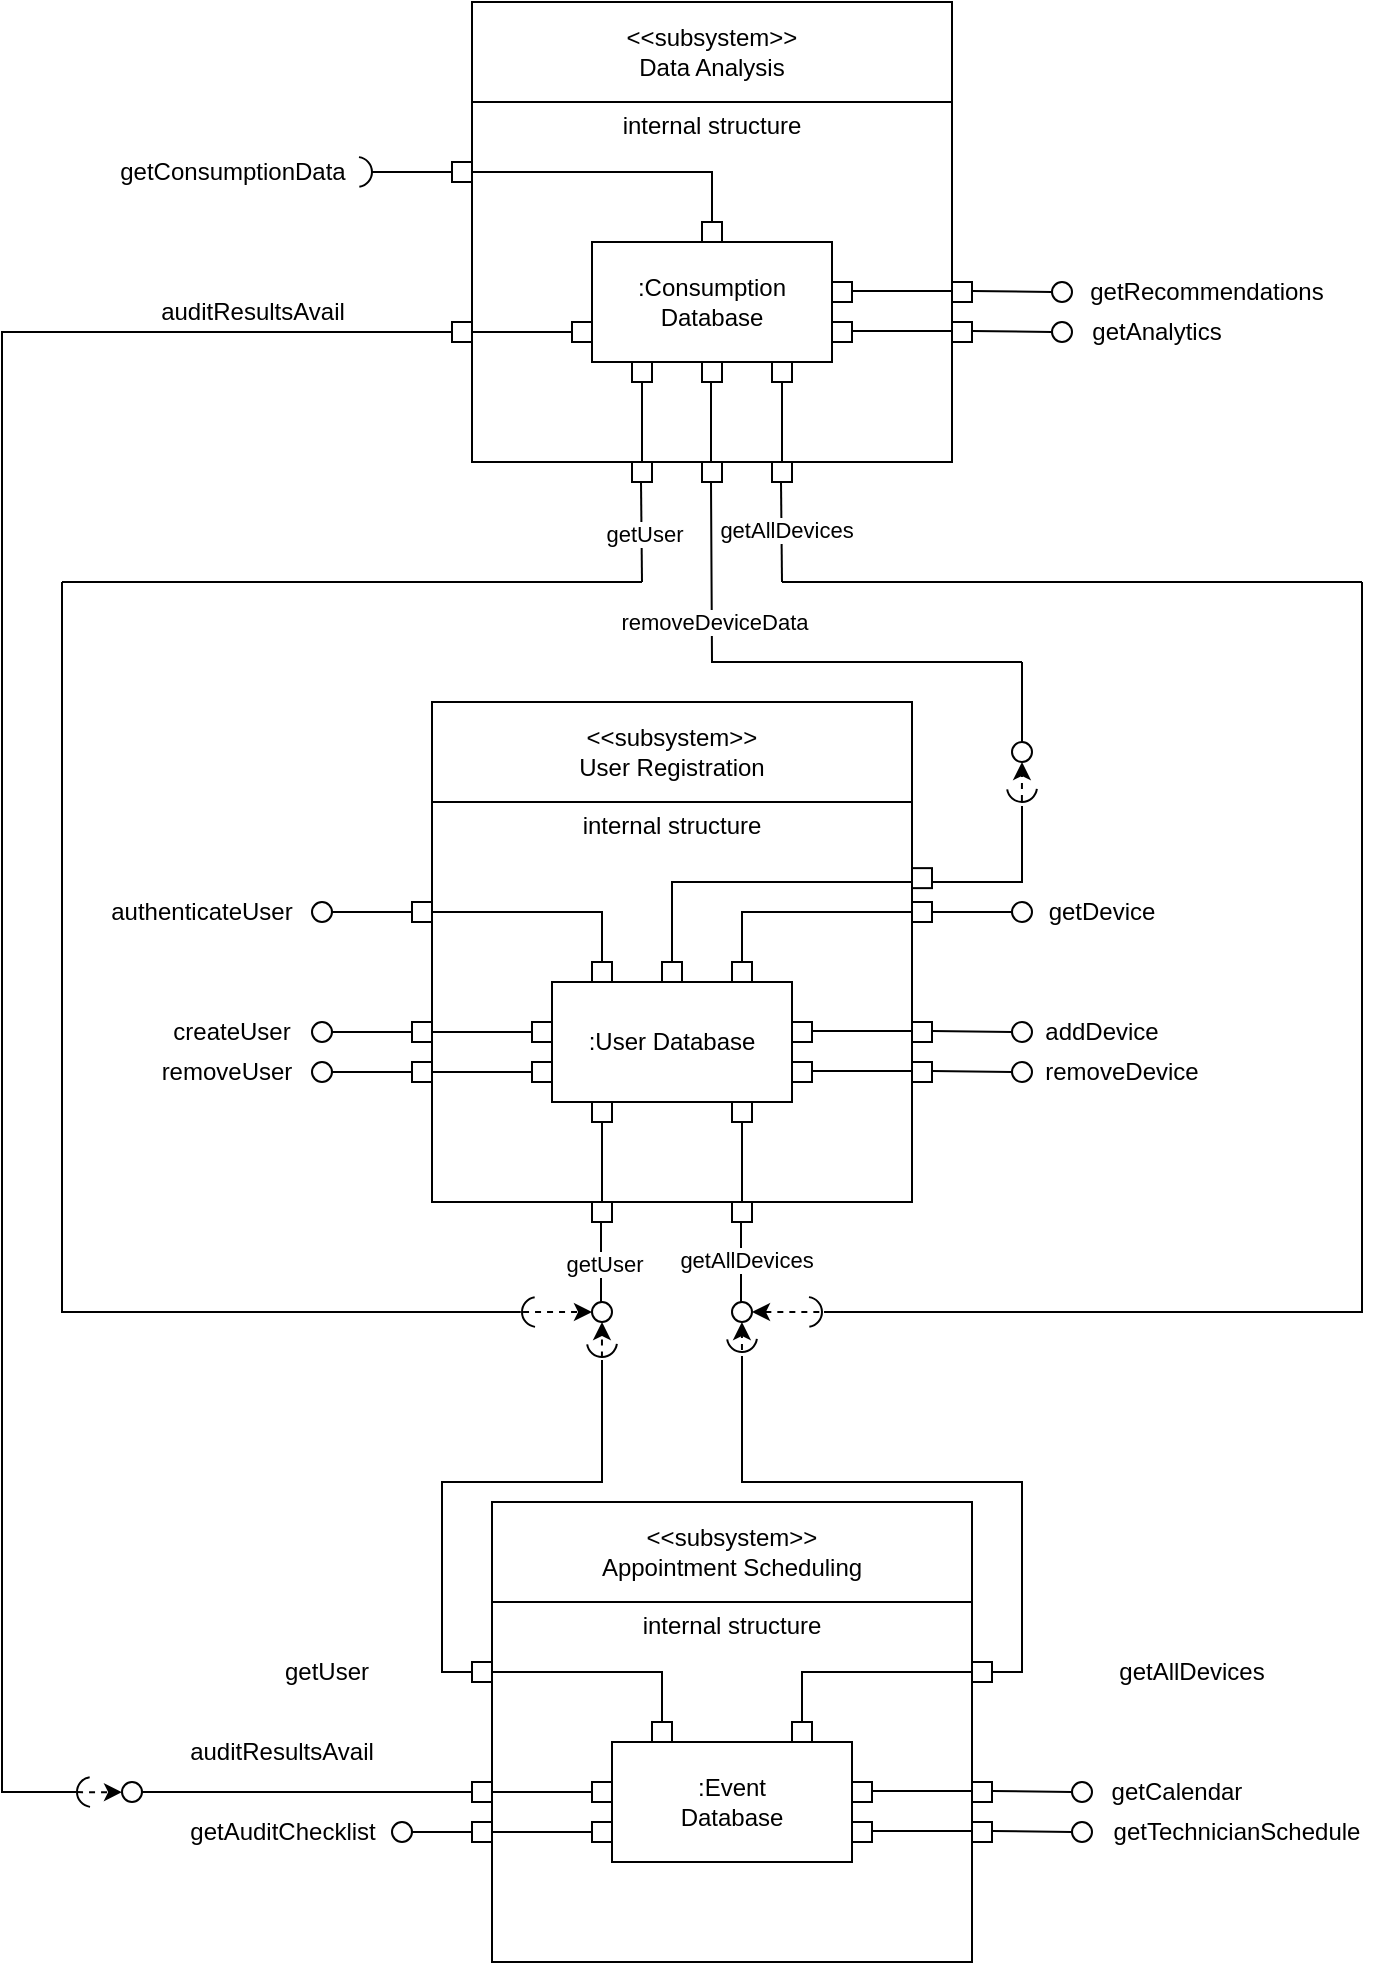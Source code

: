 <mxfile version="22.0.4" type="github">
  <diagram name="Page-1" id="dHleDttF6AtllguyhROY">
    <mxGraphModel dx="1434" dy="750" grid="1" gridSize="10" guides="1" tooltips="1" connect="1" arrows="1" fold="1" page="1" pageScale="1" pageWidth="850" pageHeight="1100" math="0" shadow="0">
      <root>
        <mxCell id="0" />
        <mxCell id="1" parent="0" />
        <mxCell id="Sj_7jXGFg_JzI0JZr41N-35" value="" style="endArrow=none;html=1;rounded=0;" parent="1" edge="1">
          <mxGeometry width="50" height="50" relative="1" as="geometry">
            <mxPoint x="130" y="40" as="sourcePoint" />
            <mxPoint x="130" y="40" as="targetPoint" />
          </mxGeometry>
        </mxCell>
        <mxCell id="Sj_7jXGFg_JzI0JZr41N-37" value="" style="endArrow=none;html=1;rounded=0;" parent="1" edge="1">
          <mxGeometry width="50" height="50" relative="1" as="geometry">
            <mxPoint x="120" y="50" as="sourcePoint" />
            <mxPoint x="120" y="50" as="targetPoint" />
          </mxGeometry>
        </mxCell>
        <mxCell id="Sj_7jXGFg_JzI0JZr41N-39" value="" style="endArrow=none;html=1;rounded=0;" parent="1" edge="1">
          <mxGeometry width="50" height="50" relative="1" as="geometry">
            <mxPoint x="130" y="60" as="sourcePoint" />
            <mxPoint x="130" y="60" as="targetPoint" />
          </mxGeometry>
        </mxCell>
        <mxCell id="Odqidb019zM3sSSgfW9l-13" value="" style="group" parent="1" vertex="1" connectable="0">
          <mxGeometry x="255" y="410" width="240" height="305" as="geometry" />
        </mxCell>
        <mxCell id="Odqidb019zM3sSSgfW9l-10" value="" style="rounded=0;whiteSpace=wrap;html=1;" parent="Odqidb019zM3sSSgfW9l-13" vertex="1">
          <mxGeometry width="240" height="230" as="geometry" />
        </mxCell>
        <mxCell id="Odqidb019zM3sSSgfW9l-11" value="" style="rounded=0;whiteSpace=wrap;html=1;" parent="Odqidb019zM3sSSgfW9l-13" vertex="1">
          <mxGeometry y="-20" width="240" height="50" as="geometry" />
        </mxCell>
        <mxCell id="Odqidb019zM3sSSgfW9l-12" value="&amp;lt;&amp;lt;subsystem&amp;gt;&amp;gt; User Registration" style="text;html=1;strokeColor=none;fillColor=none;align=center;verticalAlign=middle;whiteSpace=wrap;rounded=0;" parent="Odqidb019zM3sSSgfW9l-13" vertex="1">
          <mxGeometry x="65" y="-16.75" width="110" height="43.5" as="geometry" />
        </mxCell>
        <mxCell id="Odqidb019zM3sSSgfW9l-15" value="internal structure" style="text;html=1;strokeColor=none;fillColor=none;align=center;verticalAlign=middle;whiteSpace=wrap;rounded=0;" parent="Odqidb019zM3sSSgfW9l-13" vertex="1">
          <mxGeometry x="60" y="26.75" width="120" height="30" as="geometry" />
        </mxCell>
        <mxCell id="Odqidb019zM3sSSgfW9l-17" value="" style="group" parent="Odqidb019zM3sSSgfW9l-13" vertex="1" connectable="0">
          <mxGeometry x="60" y="120" width="120" height="60" as="geometry" />
        </mxCell>
        <mxCell id="Odqidb019zM3sSSgfW9l-14" value="" style="rounded=0;whiteSpace=wrap;html=1;" parent="Odqidb019zM3sSSgfW9l-17" vertex="1">
          <mxGeometry width="120" height="60" as="geometry" />
        </mxCell>
        <mxCell id="Odqidb019zM3sSSgfW9l-16" value=":User Database" style="text;html=1;strokeColor=none;fillColor=none;align=center;verticalAlign=middle;whiteSpace=wrap;rounded=0;" parent="Odqidb019zM3sSSgfW9l-17" vertex="1">
          <mxGeometry x="15" y="15" width="90" height="30" as="geometry" />
        </mxCell>
        <mxCell id="Odqidb019zM3sSSgfW9l-55" value="" style="rounded=0;whiteSpace=wrap;html=1;" parent="Odqidb019zM3sSSgfW9l-13" vertex="1">
          <mxGeometry x="80" y="110" width="10" height="10" as="geometry" />
        </mxCell>
        <mxCell id="Odqidb019zM3sSSgfW9l-56" value="" style="rounded=0;whiteSpace=wrap;html=1;" parent="Odqidb019zM3sSSgfW9l-13" vertex="1">
          <mxGeometry x="150" y="110" width="10" height="10" as="geometry" />
        </mxCell>
        <mxCell id="Odqidb019zM3sSSgfW9l-25" value="" style="rounded=0;whiteSpace=wrap;html=1;" parent="Odqidb019zM3sSSgfW9l-13" vertex="1">
          <mxGeometry x="50" y="140" width="10" height="10" as="geometry" />
        </mxCell>
        <mxCell id="Odqidb019zM3sSSgfW9l-39" value="" style="rounded=0;whiteSpace=wrap;html=1;" parent="Odqidb019zM3sSSgfW9l-13" vertex="1">
          <mxGeometry x="50" y="160" width="10" height="10" as="geometry" />
        </mxCell>
        <mxCell id="Odqidb019zM3sSSgfW9l-34" value="" style="rounded=0;whiteSpace=wrap;html=1;" parent="Odqidb019zM3sSSgfW9l-13" vertex="1">
          <mxGeometry x="-10" y="140" width="10" height="10" as="geometry" />
        </mxCell>
        <mxCell id="Odqidb019zM3sSSgfW9l-27" value="" style="endArrow=none;html=1;rounded=0;entryX=0;entryY=0.5;entryDx=0;entryDy=0;" parent="Odqidb019zM3sSSgfW9l-13" source="Odqidb019zM3sSSgfW9l-34" target="Odqidb019zM3sSSgfW9l-25" edge="1">
          <mxGeometry width="50" height="50" relative="1" as="geometry">
            <mxPoint x="-50" y="145" as="sourcePoint" />
            <mxPoint x="20" y="145" as="targetPoint" />
          </mxGeometry>
        </mxCell>
        <mxCell id="Odqidb019zM3sSSgfW9l-71" value="" style="rounded=0;whiteSpace=wrap;html=1;" parent="Odqidb019zM3sSSgfW9l-13" vertex="1">
          <mxGeometry x="180" y="140" width="10" height="10" as="geometry" />
        </mxCell>
        <mxCell id="Odqidb019zM3sSSgfW9l-72" value="" style="rounded=0;whiteSpace=wrap;html=1;" parent="Odqidb019zM3sSSgfW9l-13" vertex="1">
          <mxGeometry x="180" y="160" width="10" height="10" as="geometry" />
        </mxCell>
        <mxCell id="Odqidb019zM3sSSgfW9l-73" value="" style="rounded=0;whiteSpace=wrap;html=1;" parent="Odqidb019zM3sSSgfW9l-13" vertex="1">
          <mxGeometry x="80" y="180" width="10" height="10" as="geometry" />
        </mxCell>
        <mxCell id="Odqidb019zM3sSSgfW9l-74" value="" style="rounded=0;whiteSpace=wrap;html=1;" parent="Odqidb019zM3sSSgfW9l-13" vertex="1">
          <mxGeometry x="150" y="180" width="10" height="10" as="geometry" />
        </mxCell>
        <mxCell id="Odqidb019zM3sSSgfW9l-76" value="" style="endArrow=none;html=1;rounded=0;exitX=1;exitY=0.5;exitDx=0;exitDy=0;entryX=0;entryY=0.5;entryDx=0;entryDy=0;" parent="Odqidb019zM3sSSgfW9l-13" edge="1">
          <mxGeometry width="50" height="50" relative="1" as="geometry">
            <mxPoint x="190" y="164.5" as="sourcePoint" />
            <mxPoint x="240" y="164.5" as="targetPoint" />
            <Array as="points" />
          </mxGeometry>
        </mxCell>
        <mxCell id="Odqidb019zM3sSSgfW9l-77" value="" style="endArrow=none;html=1;rounded=0;exitX=1;exitY=0.5;exitDx=0;exitDy=0;entryX=0;entryY=0.5;entryDx=0;entryDy=0;" parent="Odqidb019zM3sSSgfW9l-13" edge="1">
          <mxGeometry width="50" height="50" relative="1" as="geometry">
            <mxPoint x="190" y="144.5" as="sourcePoint" />
            <mxPoint x="240" y="144.5" as="targetPoint" />
            <Array as="points" />
          </mxGeometry>
        </mxCell>
        <mxCell id="Odqidb019zM3sSSgfW9l-87" value="" style="rounded=0;whiteSpace=wrap;html=1;" parent="Odqidb019zM3sSSgfW9l-13" vertex="1">
          <mxGeometry x="80" y="230" width="10" height="10" as="geometry" />
        </mxCell>
        <mxCell id="Odqidb019zM3sSSgfW9l-86" value="" style="endArrow=none;html=1;rounded=0;entryX=0.5;entryY=1;entryDx=0;entryDy=0;exitX=0.5;exitY=0;exitDx=0;exitDy=0;" parent="Odqidb019zM3sSSgfW9l-13" source="Odqidb019zM3sSSgfW9l-87" target="Odqidb019zM3sSSgfW9l-73" edge="1">
          <mxGeometry width="50" height="50" relative="1" as="geometry">
            <mxPoint x="170" y="210" as="sourcePoint" />
            <mxPoint x="220" y="160" as="targetPoint" />
          </mxGeometry>
        </mxCell>
        <mxCell id="Odqidb019zM3sSSgfW9l-98" value="" style="rounded=0;whiteSpace=wrap;html=1;" parent="Odqidb019zM3sSSgfW9l-13" vertex="1">
          <mxGeometry x="150" y="230" width="10" height="10" as="geometry" />
        </mxCell>
        <mxCell id="Odqidb019zM3sSSgfW9l-99" value="" style="endArrow=none;html=1;rounded=0;entryX=0.5;entryY=1;entryDx=0;entryDy=0;exitX=0.5;exitY=0;exitDx=0;exitDy=0;" parent="Odqidb019zM3sSSgfW9l-13" source="Odqidb019zM3sSSgfW9l-98" target="Odqidb019zM3sSSgfW9l-74" edge="1">
          <mxGeometry width="50" height="50" relative="1" as="geometry">
            <mxPoint x="220" y="210" as="sourcePoint" />
            <mxPoint x="145" y="190" as="targetPoint" />
          </mxGeometry>
        </mxCell>
        <mxCell id="Odqidb019zM3sSSgfW9l-89" value="" style="endArrow=none;html=1;rounded=0;entryX=0.5;entryY=1;entryDx=0;entryDy=0;exitX=0.5;exitY=0;exitDx=0;exitDy=0;" parent="Odqidb019zM3sSSgfW9l-13" edge="1">
          <mxGeometry width="50" height="50" relative="1" as="geometry">
            <mxPoint x="84.5" y="280" as="sourcePoint" />
            <mxPoint x="84.5" y="240" as="targetPoint" />
          </mxGeometry>
        </mxCell>
        <mxCell id="Odqidb019zM3sSSgfW9l-101" value="getUser" style="edgeLabel;html=1;align=center;verticalAlign=middle;resizable=0;points=[];" parent="Odqidb019zM3sSSgfW9l-89" vertex="1" connectable="0">
          <mxGeometry x="-0.05" relative="1" as="geometry">
            <mxPoint x="1" as="offset" />
          </mxGeometry>
        </mxCell>
        <mxCell id="Odqidb019zM3sSSgfW9l-100" value="" style="endArrow=none;html=1;rounded=0;entryX=0.5;entryY=1;entryDx=0;entryDy=0;exitX=0.5;exitY=0;exitDx=0;exitDy=0;" parent="Odqidb019zM3sSSgfW9l-13" edge="1">
          <mxGeometry width="50" height="50" relative="1" as="geometry">
            <mxPoint x="154.5" y="280" as="sourcePoint" />
            <mxPoint x="154.5" y="240" as="targetPoint" />
          </mxGeometry>
        </mxCell>
        <mxCell id="Odqidb019zM3sSSgfW9l-102" value="getAllDevices" style="edgeLabel;html=1;align=center;verticalAlign=middle;resizable=0;points=[];" parent="Odqidb019zM3sSSgfW9l-100" vertex="1" connectable="0">
          <mxGeometry x="0.05" y="-1" relative="1" as="geometry">
            <mxPoint x="1" as="offset" />
          </mxGeometry>
        </mxCell>
        <mxCell id="Odqidb019zM3sSSgfW9l-105" value="" style="ellipse;whiteSpace=wrap;html=1;" parent="Odqidb019zM3sSSgfW9l-13" vertex="1">
          <mxGeometry x="80" y="280" width="10" height="10" as="geometry" />
        </mxCell>
        <mxCell id="Odqidb019zM3sSSgfW9l-106" value="" style="ellipse;whiteSpace=wrap;html=1;" parent="Odqidb019zM3sSSgfW9l-13" vertex="1">
          <mxGeometry x="150" y="280" width="10" height="10" as="geometry" />
        </mxCell>
        <mxCell id="Odqidb019zM3sSSgfW9l-287" value="" style="rounded=0;whiteSpace=wrap;html=1;" parent="Odqidb019zM3sSSgfW9l-13" vertex="1">
          <mxGeometry x="115" y="110" width="10" height="10" as="geometry" />
        </mxCell>
        <mxCell id="Odqidb019zM3sSSgfW9l-304" value="" style="verticalLabelPosition=bottom;verticalAlign=top;html=1;shape=mxgraph.basic.arc;startAngle=0.521;endAngle=0.975;rotation=-180;" parent="Odqidb019zM3sSSgfW9l-13" vertex="1">
          <mxGeometry x="180" y="277.5" width="15" height="15" as="geometry" />
        </mxCell>
        <mxCell id="Odqidb019zM3sSSgfW9l-309" value="" style="verticalLabelPosition=bottom;verticalAlign=top;html=1;shape=mxgraph.basic.arc;startAngle=0.521;endAngle=0.975;rotation=-90;" parent="Odqidb019zM3sSSgfW9l-13" vertex="1">
          <mxGeometry x="147.5" y="290" width="15" height="15" as="geometry" />
        </mxCell>
        <mxCell id="2CTEPww6coDi6PycwEIm-10" style="edgeStyle=orthogonalEdgeStyle;rounded=0;orthogonalLoop=1;jettySize=auto;html=1;entryX=0.5;entryY=1;entryDx=0;entryDy=0;dashed=1;" edge="1" parent="Odqidb019zM3sSSgfW9l-13">
          <mxGeometry relative="1" as="geometry">
            <mxPoint x="154.95" y="290" as="targetPoint" />
            <mxPoint x="155" y="310" as="sourcePoint" />
          </mxGeometry>
        </mxCell>
        <mxCell id="2CTEPww6coDi6PycwEIm-11" style="edgeStyle=orthogonalEdgeStyle;rounded=0;orthogonalLoop=1;jettySize=auto;html=1;exitX=0.089;exitY=0.501;exitDx=0;exitDy=0;exitPerimeter=0;entryX=1;entryY=0.5;entryDx=0;entryDy=0;dashed=1;" edge="1" parent="Odqidb019zM3sSSgfW9l-13" source="Odqidb019zM3sSSgfW9l-304" target="Odqidb019zM3sSSgfW9l-106">
          <mxGeometry relative="1" as="geometry">
            <mxPoint x="150" y="284.95" as="targetPoint" />
            <mxPoint x="116" y="284.95" as="sourcePoint" />
          </mxGeometry>
        </mxCell>
        <mxCell id="Odqidb019zM3sSSgfW9l-22" value="" style="endArrow=none;html=1;rounded=0;" parent="1" source="Odqidb019zM3sSSgfW9l-25" edge="1">
          <mxGeometry width="50" height="50" relative="1" as="geometry">
            <mxPoint x="205" y="554.5" as="sourcePoint" />
            <mxPoint x="315" y="554.5" as="targetPoint" />
          </mxGeometry>
        </mxCell>
        <mxCell id="Odqidb019zM3sSSgfW9l-28" value="" style="ellipse;whiteSpace=wrap;html=1;" parent="1" vertex="1">
          <mxGeometry x="195" y="550" width="10" height="10" as="geometry" />
        </mxCell>
        <mxCell id="Odqidb019zM3sSSgfW9l-35" value="" style="endArrow=none;html=1;rounded=0;" parent="1" target="Odqidb019zM3sSSgfW9l-34" edge="1">
          <mxGeometry width="50" height="50" relative="1" as="geometry">
            <mxPoint x="205" y="555" as="sourcePoint" />
            <mxPoint x="310" y="555" as="targetPoint" />
          </mxGeometry>
        </mxCell>
        <mxCell id="Odqidb019zM3sSSgfW9l-37" value="createUser" style="text;html=1;strokeColor=none;fillColor=none;align=center;verticalAlign=middle;whiteSpace=wrap;rounded=0;" parent="1" vertex="1">
          <mxGeometry x="120" y="540" width="70" height="30" as="geometry" />
        </mxCell>
        <mxCell id="Odqidb019zM3sSSgfW9l-40" value="" style="endArrow=none;html=1;rounded=0;" parent="1" target="Odqidb019zM3sSSgfW9l-41" edge="1">
          <mxGeometry width="50" height="50" relative="1" as="geometry">
            <mxPoint x="205" y="575" as="sourcePoint" />
            <mxPoint x="310" y="575" as="targetPoint" />
          </mxGeometry>
        </mxCell>
        <mxCell id="Odqidb019zM3sSSgfW9l-41" value="" style="rounded=0;whiteSpace=wrap;html=1;" parent="1" vertex="1">
          <mxGeometry x="245" y="570" width="10" height="10" as="geometry" />
        </mxCell>
        <mxCell id="Odqidb019zM3sSSgfW9l-43" value="removeUser" style="text;html=1;strokeColor=none;fillColor=none;align=center;verticalAlign=middle;whiteSpace=wrap;rounded=0;" parent="1" vertex="1">
          <mxGeometry x="110" y="560" width="85" height="30" as="geometry" />
        </mxCell>
        <mxCell id="Odqidb019zM3sSSgfW9l-45" value="" style="endArrow=none;html=1;rounded=0;exitX=1;exitY=0.5;exitDx=0;exitDy=0;entryX=0;entryY=0.5;entryDx=0;entryDy=0;" parent="1" source="Odqidb019zM3sSSgfW9l-41" target="Odqidb019zM3sSSgfW9l-39" edge="1">
          <mxGeometry width="50" height="50" relative="1" as="geometry">
            <mxPoint x="273" y="565" as="sourcePoint" />
            <mxPoint x="275" y="575" as="targetPoint" />
            <Array as="points" />
          </mxGeometry>
        </mxCell>
        <mxCell id="Odqidb019zM3sSSgfW9l-46" value="" style="ellipse;whiteSpace=wrap;html=1;" parent="1" vertex="1">
          <mxGeometry x="195" y="570" width="10" height="10" as="geometry" />
        </mxCell>
        <mxCell id="Odqidb019zM3sSSgfW9l-47" value="" style="endArrow=none;html=1;rounded=0;entryX=0.5;entryY=0;entryDx=0;entryDy=0;" parent="1" source="Odqidb019zM3sSSgfW9l-63" target="Odqidb019zM3sSSgfW9l-55" edge="1">
          <mxGeometry width="50" height="50" relative="1" as="geometry">
            <mxPoint x="205" y="500" as="sourcePoint" />
            <mxPoint x="355" y="510" as="targetPoint" />
            <Array as="points">
              <mxPoint x="340" y="495" />
            </Array>
          </mxGeometry>
        </mxCell>
        <mxCell id="Odqidb019zM3sSSgfW9l-49" value="authenticateUser" style="text;html=1;strokeColor=none;fillColor=none;align=center;verticalAlign=middle;whiteSpace=wrap;rounded=0;" parent="1" vertex="1">
          <mxGeometry x="85" y="480" width="110" height="30" as="geometry" />
        </mxCell>
        <mxCell id="Odqidb019zM3sSSgfW9l-50" value="" style="ellipse;whiteSpace=wrap;html=1;" parent="1" vertex="1">
          <mxGeometry x="195" y="490" width="10" height="10" as="geometry" />
        </mxCell>
        <mxCell id="Odqidb019zM3sSSgfW9l-60" value="" style="ellipse;whiteSpace=wrap;html=1;" parent="1" vertex="1">
          <mxGeometry x="545" y="490" width="10" height="10" as="geometry" />
        </mxCell>
        <mxCell id="Odqidb019zM3sSSgfW9l-57" value="" style="endArrow=none;html=1;rounded=0;exitX=0.5;exitY=0;exitDx=0;exitDy=0;entryX=0;entryY=0.5;entryDx=0;entryDy=0;" parent="1" source="Odqidb019zM3sSSgfW9l-56" target="Odqidb019zM3sSSgfW9l-60" edge="1">
          <mxGeometry width="50" height="50" relative="1" as="geometry">
            <mxPoint x="345" y="500" as="sourcePoint" />
            <mxPoint x="545" y="500" as="targetPoint" />
            <Array as="points">
              <mxPoint x="410" y="495" />
            </Array>
          </mxGeometry>
        </mxCell>
        <mxCell id="Odqidb019zM3sSSgfW9l-62" value="getDevice" style="text;html=1;strokeColor=none;fillColor=none;align=center;verticalAlign=middle;whiteSpace=wrap;rounded=0;" parent="1" vertex="1">
          <mxGeometry x="555" y="480" width="70" height="30" as="geometry" />
        </mxCell>
        <mxCell id="Odqidb019zM3sSSgfW9l-64" value="" style="endArrow=none;html=1;rounded=0;entryX=0;entryY=0.5;entryDx=0;entryDy=0;" parent="1" source="Odqidb019zM3sSSgfW9l-50" target="Odqidb019zM3sSSgfW9l-63" edge="1">
          <mxGeometry width="50" height="50" relative="1" as="geometry">
            <mxPoint x="205" y="495" as="sourcePoint" />
            <mxPoint x="350" y="520" as="targetPoint" />
            <Array as="points" />
          </mxGeometry>
        </mxCell>
        <mxCell id="Odqidb019zM3sSSgfW9l-63" value="" style="rounded=0;whiteSpace=wrap;html=1;" parent="1" vertex="1">
          <mxGeometry x="245" y="490" width="10" height="10" as="geometry" />
        </mxCell>
        <mxCell id="Odqidb019zM3sSSgfW9l-65" value="" style="rounded=0;whiteSpace=wrap;html=1;" parent="1" vertex="1">
          <mxGeometry x="495" y="550" width="10" height="10" as="geometry" />
        </mxCell>
        <mxCell id="Odqidb019zM3sSSgfW9l-66" value="" style="rounded=0;whiteSpace=wrap;html=1;" parent="1" vertex="1">
          <mxGeometry x="495" y="570" width="10" height="10" as="geometry" />
        </mxCell>
        <mxCell id="Odqidb019zM3sSSgfW9l-67" value="" style="rounded=0;whiteSpace=wrap;html=1;" parent="1" vertex="1">
          <mxGeometry x="495" y="490" width="10" height="10" as="geometry" />
        </mxCell>
        <mxCell id="Odqidb019zM3sSSgfW9l-80" value="addDevice" style="text;html=1;strokeColor=none;fillColor=none;align=center;verticalAlign=middle;whiteSpace=wrap;rounded=0;" parent="1" vertex="1">
          <mxGeometry x="555" y="540" width="70" height="30" as="geometry" />
        </mxCell>
        <mxCell id="Odqidb019zM3sSSgfW9l-81" value="" style="endArrow=none;html=1;rounded=0;exitX=1;exitY=0.5;exitDx=0;exitDy=0;" parent="1" source="Odqidb019zM3sSSgfW9l-78" edge="1">
          <mxGeometry width="50" height="50" relative="1" as="geometry">
            <mxPoint x="505" y="554.5" as="sourcePoint" />
            <mxPoint x="545" y="555" as="targetPoint" />
            <Array as="points" />
          </mxGeometry>
        </mxCell>
        <mxCell id="Odqidb019zM3sSSgfW9l-82" value="" style="endArrow=none;html=1;rounded=0;exitX=1;exitY=0.5;exitDx=0;exitDy=0;" parent="1" target="Odqidb019zM3sSSgfW9l-78" edge="1">
          <mxGeometry width="50" height="50" relative="1" as="geometry">
            <mxPoint x="505" y="554.5" as="sourcePoint" />
            <mxPoint x="545" y="555" as="targetPoint" />
            <Array as="points" />
          </mxGeometry>
        </mxCell>
        <mxCell id="Odqidb019zM3sSSgfW9l-78" value="" style="ellipse;whiteSpace=wrap;html=1;" parent="1" vertex="1">
          <mxGeometry x="545" y="550" width="10" height="10" as="geometry" />
        </mxCell>
        <mxCell id="Odqidb019zM3sSSgfW9l-83" value="removeDevice" style="text;html=1;strokeColor=none;fillColor=none;align=center;verticalAlign=middle;whiteSpace=wrap;rounded=0;" parent="1" vertex="1">
          <mxGeometry x="555" y="560" width="90" height="30" as="geometry" />
        </mxCell>
        <mxCell id="Odqidb019zM3sSSgfW9l-84" value="" style="endArrow=none;html=1;rounded=0;exitX=1;exitY=0.5;exitDx=0;exitDy=0;" parent="1" target="Odqidb019zM3sSSgfW9l-85" edge="1">
          <mxGeometry width="50" height="50" relative="1" as="geometry">
            <mxPoint x="505" y="574.5" as="sourcePoint" />
            <mxPoint x="545" y="575" as="targetPoint" />
            <Array as="points" />
          </mxGeometry>
        </mxCell>
        <mxCell id="Odqidb019zM3sSSgfW9l-85" value="" style="ellipse;whiteSpace=wrap;html=1;" parent="1" vertex="1">
          <mxGeometry x="545" y="570" width="10" height="10" as="geometry" />
        </mxCell>
        <mxCell id="Odqidb019zM3sSSgfW9l-164" value="" style="group" parent="1" vertex="1" connectable="0">
          <mxGeometry x="275" y="40" width="240" height="290" as="geometry" />
        </mxCell>
        <mxCell id="Odqidb019zM3sSSgfW9l-165" value="" style="rounded=0;whiteSpace=wrap;html=1;" parent="Odqidb019zM3sSSgfW9l-164" vertex="1">
          <mxGeometry width="240" height="230" as="geometry" />
        </mxCell>
        <mxCell id="Odqidb019zM3sSSgfW9l-166" value="" style="rounded=0;whiteSpace=wrap;html=1;" parent="Odqidb019zM3sSSgfW9l-164" vertex="1">
          <mxGeometry width="240" height="50" as="geometry" />
        </mxCell>
        <mxCell id="Odqidb019zM3sSSgfW9l-167" value="&amp;lt;&amp;lt;subsystem&amp;gt;&amp;gt; Data Analysis" style="text;html=1;strokeColor=none;fillColor=none;align=center;verticalAlign=middle;whiteSpace=wrap;rounded=0;" parent="Odqidb019zM3sSSgfW9l-164" vertex="1">
          <mxGeometry x="65" y="3.25" width="110" height="43.5" as="geometry" />
        </mxCell>
        <mxCell id="Odqidb019zM3sSSgfW9l-168" value="internal structure" style="text;html=1;strokeColor=none;fillColor=none;align=center;verticalAlign=middle;whiteSpace=wrap;rounded=0;" parent="Odqidb019zM3sSSgfW9l-164" vertex="1">
          <mxGeometry x="60" y="46.75" width="120" height="30" as="geometry" />
        </mxCell>
        <mxCell id="Odqidb019zM3sSSgfW9l-169" value="" style="group" parent="Odqidb019zM3sSSgfW9l-164" vertex="1" connectable="0">
          <mxGeometry x="60" y="120" width="120" height="60" as="geometry" />
        </mxCell>
        <mxCell id="Odqidb019zM3sSSgfW9l-170" value="" style="rounded=0;whiteSpace=wrap;html=1;" parent="Odqidb019zM3sSSgfW9l-169" vertex="1">
          <mxGeometry width="120" height="60" as="geometry" />
        </mxCell>
        <mxCell id="Odqidb019zM3sSSgfW9l-171" value=":Consumption Database" style="text;html=1;strokeColor=none;fillColor=none;align=center;verticalAlign=middle;whiteSpace=wrap;rounded=0;" parent="Odqidb019zM3sSSgfW9l-169" vertex="1">
          <mxGeometry x="15" y="15" width="90" height="30" as="geometry" />
        </mxCell>
        <mxCell id="Odqidb019zM3sSSgfW9l-172" value="" style="rounded=0;whiteSpace=wrap;html=1;" parent="Odqidb019zM3sSSgfW9l-164" vertex="1">
          <mxGeometry x="115" y="110" width="10" height="10" as="geometry" />
        </mxCell>
        <mxCell id="Odqidb019zM3sSSgfW9l-175" value="" style="rounded=0;whiteSpace=wrap;html=1;" parent="Odqidb019zM3sSSgfW9l-164" vertex="1">
          <mxGeometry x="50" y="160" width="10" height="10" as="geometry" />
        </mxCell>
        <mxCell id="Odqidb019zM3sSSgfW9l-178" value="" style="rounded=0;whiteSpace=wrap;html=1;" parent="Odqidb019zM3sSSgfW9l-164" vertex="1">
          <mxGeometry x="180" y="140" width="10" height="10" as="geometry" />
        </mxCell>
        <mxCell id="Odqidb019zM3sSSgfW9l-179" value="" style="rounded=0;whiteSpace=wrap;html=1;" parent="Odqidb019zM3sSSgfW9l-164" vertex="1">
          <mxGeometry x="180" y="160" width="10" height="10" as="geometry" />
        </mxCell>
        <mxCell id="Odqidb019zM3sSSgfW9l-180" value="" style="rounded=0;whiteSpace=wrap;html=1;" parent="Odqidb019zM3sSSgfW9l-164" vertex="1">
          <mxGeometry x="80" y="180" width="10" height="10" as="geometry" />
        </mxCell>
        <mxCell id="Odqidb019zM3sSSgfW9l-181" value="" style="rounded=0;whiteSpace=wrap;html=1;" parent="Odqidb019zM3sSSgfW9l-164" vertex="1">
          <mxGeometry x="150" y="180" width="10" height="10" as="geometry" />
        </mxCell>
        <mxCell id="Odqidb019zM3sSSgfW9l-182" value="" style="endArrow=none;html=1;rounded=0;exitX=1;exitY=0.5;exitDx=0;exitDy=0;entryX=0;entryY=0.5;entryDx=0;entryDy=0;" parent="Odqidb019zM3sSSgfW9l-164" edge="1">
          <mxGeometry width="50" height="50" relative="1" as="geometry">
            <mxPoint x="190" y="164.5" as="sourcePoint" />
            <mxPoint x="240" y="164.5" as="targetPoint" />
            <Array as="points" />
          </mxGeometry>
        </mxCell>
        <mxCell id="Odqidb019zM3sSSgfW9l-183" value="" style="endArrow=none;html=1;rounded=0;exitX=1;exitY=0.5;exitDx=0;exitDy=0;entryX=0;entryY=0.5;entryDx=0;entryDy=0;" parent="Odqidb019zM3sSSgfW9l-164" edge="1">
          <mxGeometry width="50" height="50" relative="1" as="geometry">
            <mxPoint x="190" y="144.5" as="sourcePoint" />
            <mxPoint x="240" y="144.5" as="targetPoint" />
            <Array as="points" />
          </mxGeometry>
        </mxCell>
        <mxCell id="Odqidb019zM3sSSgfW9l-184" value="" style="rounded=0;whiteSpace=wrap;html=1;" parent="Odqidb019zM3sSSgfW9l-164" vertex="1">
          <mxGeometry x="80" y="230" width="10" height="10" as="geometry" />
        </mxCell>
        <mxCell id="Odqidb019zM3sSSgfW9l-185" value="" style="endArrow=none;html=1;rounded=0;entryX=0.5;entryY=1;entryDx=0;entryDy=0;exitX=0.5;exitY=0;exitDx=0;exitDy=0;" parent="Odqidb019zM3sSSgfW9l-164" source="Odqidb019zM3sSSgfW9l-184" target="Odqidb019zM3sSSgfW9l-180" edge="1">
          <mxGeometry width="50" height="50" relative="1" as="geometry">
            <mxPoint x="170" y="210" as="sourcePoint" />
            <mxPoint x="220" y="160" as="targetPoint" />
          </mxGeometry>
        </mxCell>
        <mxCell id="Odqidb019zM3sSSgfW9l-186" value="" style="rounded=0;whiteSpace=wrap;html=1;" parent="Odqidb019zM3sSSgfW9l-164" vertex="1">
          <mxGeometry x="150" y="230" width="10" height="10" as="geometry" />
        </mxCell>
        <mxCell id="Odqidb019zM3sSSgfW9l-187" value="" style="endArrow=none;html=1;rounded=0;entryX=0.5;entryY=1;entryDx=0;entryDy=0;exitX=0.5;exitY=0;exitDx=0;exitDy=0;" parent="Odqidb019zM3sSSgfW9l-164" source="Odqidb019zM3sSSgfW9l-186" target="Odqidb019zM3sSSgfW9l-181" edge="1">
          <mxGeometry width="50" height="50" relative="1" as="geometry">
            <mxPoint x="220" y="210" as="sourcePoint" />
            <mxPoint x="145" y="190" as="targetPoint" />
          </mxGeometry>
        </mxCell>
        <mxCell id="Odqidb019zM3sSSgfW9l-188" value="" style="endArrow=none;html=1;rounded=0;entryX=0.5;entryY=1;entryDx=0;entryDy=0;" parent="Odqidb019zM3sSSgfW9l-164" edge="1">
          <mxGeometry width="50" height="50" relative="1" as="geometry">
            <mxPoint x="85" y="290" as="sourcePoint" />
            <mxPoint x="84.5" y="240" as="targetPoint" />
          </mxGeometry>
        </mxCell>
        <mxCell id="Odqidb019zM3sSSgfW9l-189" value="getUser" style="edgeLabel;html=1;align=center;verticalAlign=middle;resizable=0;points=[];" parent="Odqidb019zM3sSSgfW9l-188" vertex="1" connectable="0">
          <mxGeometry x="-0.05" relative="1" as="geometry">
            <mxPoint x="1" as="offset" />
          </mxGeometry>
        </mxCell>
        <mxCell id="Odqidb019zM3sSSgfW9l-190" value="" style="endArrow=none;html=1;rounded=0;entryX=0.5;entryY=1;entryDx=0;entryDy=0;" parent="Odqidb019zM3sSSgfW9l-164" edge="1">
          <mxGeometry width="50" height="50" relative="1" as="geometry">
            <mxPoint x="155" y="290" as="sourcePoint" />
            <mxPoint x="154.5" y="240" as="targetPoint" />
          </mxGeometry>
        </mxCell>
        <mxCell id="Odqidb019zM3sSSgfW9l-191" value="getAllDevices" style="edgeLabel;html=1;align=center;verticalAlign=middle;resizable=0;points=[];" parent="Odqidb019zM3sSSgfW9l-190" vertex="1" connectable="0">
          <mxGeometry x="0.05" y="-1" relative="1" as="geometry">
            <mxPoint x="1" as="offset" />
          </mxGeometry>
        </mxCell>
        <mxCell id="Odqidb019zM3sSSgfW9l-230" value="" style="rounded=0;whiteSpace=wrap;html=1;" parent="Odqidb019zM3sSSgfW9l-164" vertex="1">
          <mxGeometry x="115" y="180" width="10" height="10" as="geometry" />
        </mxCell>
        <mxCell id="Odqidb019zM3sSSgfW9l-231" value="" style="endArrow=none;html=1;rounded=0;entryX=0.5;entryY=1;entryDx=0;entryDy=0;exitX=0.5;exitY=0;exitDx=0;exitDy=0;" parent="Odqidb019zM3sSSgfW9l-164" edge="1">
          <mxGeometry width="50" height="50" relative="1" as="geometry">
            <mxPoint x="119.5" y="230" as="sourcePoint" />
            <mxPoint x="119.5" y="190" as="targetPoint" />
          </mxGeometry>
        </mxCell>
        <mxCell id="Odqidb019zM3sSSgfW9l-232" value="" style="endArrow=none;html=1;rounded=0;entryX=0.5;entryY=1;entryDx=0;entryDy=0;" parent="Odqidb019zM3sSSgfW9l-164" edge="1">
          <mxGeometry width="50" height="50" relative="1" as="geometry">
            <mxPoint x="275" y="330" as="sourcePoint" />
            <mxPoint x="119.5" y="240" as="targetPoint" />
            <Array as="points">
              <mxPoint x="120" y="330" />
            </Array>
          </mxGeometry>
        </mxCell>
        <mxCell id="Odqidb019zM3sSSgfW9l-233" value="removeDeviceData" style="edgeLabel;html=1;align=center;verticalAlign=middle;resizable=0;points=[];" parent="Odqidb019zM3sSSgfW9l-232" vertex="1" connectable="0">
          <mxGeometry x="0.05" y="-1" relative="1" as="geometry">
            <mxPoint x="-26" y="-19" as="offset" />
          </mxGeometry>
        </mxCell>
        <mxCell id="Odqidb019zM3sSSgfW9l-234" value="" style="rounded=0;whiteSpace=wrap;html=1;" parent="Odqidb019zM3sSSgfW9l-164" vertex="1">
          <mxGeometry x="115" y="230" width="10" height="10" as="geometry" />
        </mxCell>
        <mxCell id="Odqidb019zM3sSSgfW9l-194" value="" style="endArrow=none;html=1;rounded=0;" parent="1" edge="1">
          <mxGeometry width="50" height="50" relative="1" as="geometry">
            <mxPoint x="335" y="184.5" as="sourcePoint" />
            <mxPoint x="335" y="184.5" as="targetPoint" />
          </mxGeometry>
        </mxCell>
        <mxCell id="Odqidb019zM3sSSgfW9l-198" value="" style="endArrow=none;html=1;rounded=0;exitX=-0.033;exitY=0.504;exitDx=0;exitDy=0;exitPerimeter=0;" parent="1" source="Odqidb019zM3sSSgfW9l-238" target="Odqidb019zM3sSSgfW9l-199" edge="1">
          <mxGeometry width="50" height="50" relative="1" as="geometry">
            <mxPoint x="30" y="205" as="sourcePoint" />
            <mxPoint x="330" y="205" as="targetPoint" />
            <Array as="points">
              <mxPoint x="40" y="935" />
              <mxPoint x="40" y="205" />
            </Array>
          </mxGeometry>
        </mxCell>
        <mxCell id="Odqidb019zM3sSSgfW9l-199" value="" style="rounded=0;whiteSpace=wrap;html=1;" parent="1" vertex="1">
          <mxGeometry x="265" y="200" width="10" height="10" as="geometry" />
        </mxCell>
        <mxCell id="Odqidb019zM3sSSgfW9l-200" value="auditResultsAvail" style="text;html=1;strokeColor=none;fillColor=none;align=center;verticalAlign=middle;whiteSpace=wrap;rounded=0;" parent="1" vertex="1">
          <mxGeometry x="112.5" y="180" width="105" height="30" as="geometry" />
        </mxCell>
        <mxCell id="Odqidb019zM3sSSgfW9l-201" value="" style="endArrow=none;html=1;rounded=0;exitX=1;exitY=0.5;exitDx=0;exitDy=0;entryX=0;entryY=0.5;entryDx=0;entryDy=0;" parent="1" source="Odqidb019zM3sSSgfW9l-199" target="Odqidb019zM3sSSgfW9l-175" edge="1">
          <mxGeometry width="50" height="50" relative="1" as="geometry">
            <mxPoint x="293" y="195" as="sourcePoint" />
            <mxPoint x="295" y="205" as="targetPoint" />
            <Array as="points" />
          </mxGeometry>
        </mxCell>
        <mxCell id="Odqidb019zM3sSSgfW9l-203" value="" style="endArrow=none;html=1;rounded=0;entryX=0.5;entryY=0;entryDx=0;entryDy=0;" parent="1" source="Odqidb019zM3sSSgfW9l-210" target="Odqidb019zM3sSSgfW9l-172" edge="1">
          <mxGeometry width="50" height="50" relative="1" as="geometry">
            <mxPoint x="225" y="130" as="sourcePoint" />
            <mxPoint x="375" y="140" as="targetPoint" />
            <Array as="points">
              <mxPoint x="395" y="125" />
            </Array>
          </mxGeometry>
        </mxCell>
        <mxCell id="Odqidb019zM3sSSgfW9l-204" value="getConsumptionData" style="text;html=1;strokeColor=none;fillColor=none;align=center;verticalAlign=middle;whiteSpace=wrap;rounded=0;" parent="1" vertex="1">
          <mxGeometry x="92.5" y="110" width="125" height="30" as="geometry" />
        </mxCell>
        <mxCell id="Odqidb019zM3sSSgfW9l-209" value="" style="endArrow=none;html=1;rounded=0;entryX=0;entryY=0.5;entryDx=0;entryDy=0;" parent="1" source="Odqidb019zM3sSSgfW9l-235" target="Odqidb019zM3sSSgfW9l-210" edge="1">
          <mxGeometry width="50" height="50" relative="1" as="geometry">
            <mxPoint x="225" y="125" as="sourcePoint" />
            <mxPoint x="370" y="150" as="targetPoint" />
            <Array as="points" />
          </mxGeometry>
        </mxCell>
        <mxCell id="Odqidb019zM3sSSgfW9l-210" value="" style="rounded=0;whiteSpace=wrap;html=1;" parent="1" vertex="1">
          <mxGeometry x="265" y="120" width="10" height="10" as="geometry" />
        </mxCell>
        <mxCell id="Odqidb019zM3sSSgfW9l-211" value="" style="rounded=0;whiteSpace=wrap;html=1;" parent="1" vertex="1">
          <mxGeometry x="515" y="180" width="10" height="10" as="geometry" />
        </mxCell>
        <mxCell id="Odqidb019zM3sSSgfW9l-212" value="" style="rounded=0;whiteSpace=wrap;html=1;" parent="1" vertex="1">
          <mxGeometry x="515" y="200" width="10" height="10" as="geometry" />
        </mxCell>
        <mxCell id="Odqidb019zM3sSSgfW9l-214" value="getRecommendations" style="text;html=1;strokeColor=none;fillColor=none;align=center;verticalAlign=middle;whiteSpace=wrap;rounded=0;" parent="1" vertex="1">
          <mxGeometry x="575" y="170" width="135" height="30" as="geometry" />
        </mxCell>
        <mxCell id="Odqidb019zM3sSSgfW9l-215" value="" style="endArrow=none;html=1;rounded=0;exitX=1;exitY=0.5;exitDx=0;exitDy=0;" parent="1" source="Odqidb019zM3sSSgfW9l-217" edge="1">
          <mxGeometry width="50" height="50" relative="1" as="geometry">
            <mxPoint x="525" y="184.5" as="sourcePoint" />
            <mxPoint x="565" y="185" as="targetPoint" />
            <Array as="points" />
          </mxGeometry>
        </mxCell>
        <mxCell id="Odqidb019zM3sSSgfW9l-216" value="" style="endArrow=none;html=1;rounded=0;exitX=1;exitY=0.5;exitDx=0;exitDy=0;" parent="1" target="Odqidb019zM3sSSgfW9l-217" edge="1">
          <mxGeometry width="50" height="50" relative="1" as="geometry">
            <mxPoint x="525" y="184.5" as="sourcePoint" />
            <mxPoint x="565" y="185" as="targetPoint" />
            <Array as="points" />
          </mxGeometry>
        </mxCell>
        <mxCell id="Odqidb019zM3sSSgfW9l-217" value="" style="ellipse;whiteSpace=wrap;html=1;" parent="1" vertex="1">
          <mxGeometry x="565" y="180" width="10" height="10" as="geometry" />
        </mxCell>
        <mxCell id="Odqidb019zM3sSSgfW9l-218" value="getAnalytics" style="text;html=1;strokeColor=none;fillColor=none;align=center;verticalAlign=middle;whiteSpace=wrap;rounded=0;" parent="1" vertex="1">
          <mxGeometry x="575" y="190" width="85" height="30" as="geometry" />
        </mxCell>
        <mxCell id="Odqidb019zM3sSSgfW9l-219" value="" style="endArrow=none;html=1;rounded=0;exitX=1;exitY=0.5;exitDx=0;exitDy=0;" parent="1" target="Odqidb019zM3sSSgfW9l-220" edge="1">
          <mxGeometry width="50" height="50" relative="1" as="geometry">
            <mxPoint x="525" y="204.5" as="sourcePoint" />
            <mxPoint x="565" y="205" as="targetPoint" />
            <Array as="points" />
          </mxGeometry>
        </mxCell>
        <mxCell id="Odqidb019zM3sSSgfW9l-220" value="" style="ellipse;whiteSpace=wrap;html=1;" parent="1" vertex="1">
          <mxGeometry x="565" y="200" width="10" height="10" as="geometry" />
        </mxCell>
        <mxCell id="Odqidb019zM3sSSgfW9l-221" value="" style="endArrow=none;html=1;rounded=0;" parent="1" edge="1">
          <mxGeometry width="50" height="50" relative="1" as="geometry">
            <mxPoint x="70" y="330" as="sourcePoint" />
            <mxPoint x="360" y="330" as="targetPoint" />
          </mxGeometry>
        </mxCell>
        <mxCell id="Odqidb019zM3sSSgfW9l-222" value="" style="endArrow=none;html=1;rounded=0;exitX=-0.04;exitY=0.5;exitDx=0;exitDy=0;exitPerimeter=0;" parent="1" source="Odqidb019zM3sSSgfW9l-302" edge="1">
          <mxGeometry width="50" height="50" relative="1" as="geometry">
            <mxPoint x="296.8" y="695" as="sourcePoint" />
            <mxPoint x="70" y="330" as="targetPoint" />
            <Array as="points">
              <mxPoint x="70" y="695" />
            </Array>
          </mxGeometry>
        </mxCell>
        <mxCell id="Odqidb019zM3sSSgfW9l-227" value="" style="endArrow=none;html=1;rounded=0;" parent="1" edge="1">
          <mxGeometry width="50" height="50" relative="1" as="geometry">
            <mxPoint x="430" y="330" as="sourcePoint" />
            <mxPoint x="720" y="330" as="targetPoint" />
          </mxGeometry>
        </mxCell>
        <mxCell id="Odqidb019zM3sSSgfW9l-228" value="" style="endArrow=none;html=1;rounded=0;exitX=-0.067;exitY=0.5;exitDx=0;exitDy=0;exitPerimeter=0;" parent="1" source="Odqidb019zM3sSSgfW9l-304" edge="1">
          <mxGeometry width="50" height="50" relative="1" as="geometry">
            <mxPoint x="448.523" y="695" as="sourcePoint" />
            <mxPoint x="720" y="330" as="targetPoint" />
            <Array as="points">
              <mxPoint x="720" y="695" />
            </Array>
          </mxGeometry>
        </mxCell>
        <mxCell id="Odqidb019zM3sSSgfW9l-236" value="" style="endArrow=none;html=1;rounded=0;entryX=0;entryY=0.5;entryDx=0;entryDy=0;" parent="1" target="Odqidb019zM3sSSgfW9l-235" edge="1">
          <mxGeometry width="50" height="50" relative="1" as="geometry">
            <mxPoint x="225" y="125" as="sourcePoint" />
            <mxPoint x="265" y="125" as="targetPoint" />
            <Array as="points" />
          </mxGeometry>
        </mxCell>
        <mxCell id="Odqidb019zM3sSSgfW9l-235" value="" style="verticalLabelPosition=bottom;verticalAlign=top;html=1;shape=mxgraph.basic.arc;startAngle=0.521;endAngle=0.975;rotation=-180;" parent="1" vertex="1">
          <mxGeometry x="210" y="117.5" width="15" height="15" as="geometry" />
        </mxCell>
        <mxCell id="Odqidb019zM3sSSgfW9l-238" value="" style="verticalLabelPosition=bottom;verticalAlign=top;html=1;shape=mxgraph.basic.arc;startAngle=0.521;endAngle=0.975;rotation=0;" parent="1" vertex="1">
          <mxGeometry x="77.5" y="927.5" width="15" height="15" as="geometry" />
        </mxCell>
        <mxCell id="Odqidb019zM3sSSgfW9l-239" value="" style="rounded=0;whiteSpace=wrap;html=1;" parent="1" vertex="1">
          <mxGeometry x="285" y="790" width="240" height="230" as="geometry" />
        </mxCell>
        <mxCell id="Odqidb019zM3sSSgfW9l-240" value="" style="rounded=0;whiteSpace=wrap;html=1;" parent="1" vertex="1">
          <mxGeometry x="285" y="790" width="240" height="50" as="geometry" />
        </mxCell>
        <mxCell id="Odqidb019zM3sSSgfW9l-241" value="&amp;lt;&amp;lt;subsystem&amp;gt;&amp;gt; Appointment Scheduling" style="text;html=1;strokeColor=none;fillColor=none;align=center;verticalAlign=middle;whiteSpace=wrap;rounded=0;" parent="1" vertex="1">
          <mxGeometry x="330" y="793.25" width="150" height="43.5" as="geometry" />
        </mxCell>
        <mxCell id="Odqidb019zM3sSSgfW9l-242" value="internal structure" style="text;html=1;strokeColor=none;fillColor=none;align=center;verticalAlign=middle;whiteSpace=wrap;rounded=0;" parent="1" vertex="1">
          <mxGeometry x="345" y="836.75" width="120" height="30" as="geometry" />
        </mxCell>
        <mxCell id="Odqidb019zM3sSSgfW9l-243" value="" style="group" parent="1" vertex="1" connectable="0">
          <mxGeometry x="345" y="910" width="120" height="60" as="geometry" />
        </mxCell>
        <mxCell id="Odqidb019zM3sSSgfW9l-244" value="" style="rounded=0;whiteSpace=wrap;html=1;" parent="Odqidb019zM3sSSgfW9l-243" vertex="1">
          <mxGeometry width="120" height="60" as="geometry" />
        </mxCell>
        <mxCell id="Odqidb019zM3sSSgfW9l-245" value=":Event Database" style="text;html=1;strokeColor=none;fillColor=none;align=center;verticalAlign=middle;whiteSpace=wrap;rounded=0;" parent="Odqidb019zM3sSSgfW9l-243" vertex="1">
          <mxGeometry x="15" y="15" width="90" height="30" as="geometry" />
        </mxCell>
        <mxCell id="Odqidb019zM3sSSgfW9l-246" value="" style="rounded=0;whiteSpace=wrap;html=1;" parent="1" vertex="1">
          <mxGeometry x="365" y="900" width="10" height="10" as="geometry" />
        </mxCell>
        <mxCell id="Odqidb019zM3sSSgfW9l-247" value="" style="rounded=0;whiteSpace=wrap;html=1;" parent="1" vertex="1">
          <mxGeometry x="435" y="900" width="10" height="10" as="geometry" />
        </mxCell>
        <mxCell id="Odqidb019zM3sSSgfW9l-248" value="" style="rounded=0;whiteSpace=wrap;html=1;" parent="1" vertex="1">
          <mxGeometry x="335" y="930" width="10" height="10" as="geometry" />
        </mxCell>
        <mxCell id="Odqidb019zM3sSSgfW9l-249" value="" style="rounded=0;whiteSpace=wrap;html=1;" parent="1" vertex="1">
          <mxGeometry x="335" y="950" width="10" height="10" as="geometry" />
        </mxCell>
        <mxCell id="Odqidb019zM3sSSgfW9l-250" value="" style="rounded=0;whiteSpace=wrap;html=1;" parent="1" vertex="1">
          <mxGeometry x="275" y="930" width="10" height="10" as="geometry" />
        </mxCell>
        <mxCell id="Odqidb019zM3sSSgfW9l-251" value="" style="endArrow=none;html=1;rounded=0;entryX=0;entryY=0.5;entryDx=0;entryDy=0;" parent="1" source="Odqidb019zM3sSSgfW9l-250" target="Odqidb019zM3sSSgfW9l-248" edge="1">
          <mxGeometry width="50" height="50" relative="1" as="geometry">
            <mxPoint x="235" y="935" as="sourcePoint" />
            <mxPoint x="305" y="935" as="targetPoint" />
          </mxGeometry>
        </mxCell>
        <mxCell id="Odqidb019zM3sSSgfW9l-252" value="" style="rounded=0;whiteSpace=wrap;html=1;" parent="1" vertex="1">
          <mxGeometry x="465" y="930" width="10" height="10" as="geometry" />
        </mxCell>
        <mxCell id="Odqidb019zM3sSSgfW9l-253" value="" style="rounded=0;whiteSpace=wrap;html=1;" parent="1" vertex="1">
          <mxGeometry x="465" y="950" width="10" height="10" as="geometry" />
        </mxCell>
        <mxCell id="Odqidb019zM3sSSgfW9l-256" value="" style="endArrow=none;html=1;rounded=0;exitX=1;exitY=0.5;exitDx=0;exitDy=0;entryX=0;entryY=0.5;entryDx=0;entryDy=0;" parent="1" edge="1">
          <mxGeometry width="50" height="50" relative="1" as="geometry">
            <mxPoint x="475" y="954.5" as="sourcePoint" />
            <mxPoint x="525" y="954.5" as="targetPoint" />
            <Array as="points" />
          </mxGeometry>
        </mxCell>
        <mxCell id="Odqidb019zM3sSSgfW9l-257" value="" style="endArrow=none;html=1;rounded=0;exitX=1;exitY=0.5;exitDx=0;exitDy=0;entryX=0;entryY=0.5;entryDx=0;entryDy=0;" parent="1" edge="1">
          <mxGeometry width="50" height="50" relative="1" as="geometry">
            <mxPoint x="475" y="934.5" as="sourcePoint" />
            <mxPoint x="525" y="934.5" as="targetPoint" />
            <Array as="points" />
          </mxGeometry>
        </mxCell>
        <mxCell id="Odqidb019zM3sSSgfW9l-260" value="" style="endArrow=none;html=1;rounded=0;" parent="1" source="Odqidb019zM3sSSgfW9l-248" edge="1">
          <mxGeometry width="50" height="50" relative="1" as="geometry">
            <mxPoint x="235" y="934.5" as="sourcePoint" />
            <mxPoint x="345" y="934.5" as="targetPoint" />
          </mxGeometry>
        </mxCell>
        <mxCell id="2CTEPww6coDi6PycwEIm-7" style="edgeStyle=orthogonalEdgeStyle;rounded=0;orthogonalLoop=1;jettySize=auto;html=1;exitX=0.002;exitY=0.504;exitDx=0;exitDy=0;exitPerimeter=0;entryX=0;entryY=0.5;entryDx=0;entryDy=0;dashed=1;" edge="1" parent="1" source="Odqidb019zM3sSSgfW9l-238" target="Odqidb019zM3sSSgfW9l-261">
          <mxGeometry relative="1" as="geometry" />
        </mxCell>
        <mxCell id="Odqidb019zM3sSSgfW9l-261" value="" style="ellipse;whiteSpace=wrap;html=1;" parent="1" vertex="1">
          <mxGeometry x="100" y="930" width="10" height="10" as="geometry" />
        </mxCell>
        <mxCell id="Odqidb019zM3sSSgfW9l-262" value="" style="endArrow=none;html=1;rounded=0;exitX=1;exitY=0.5;exitDx=0;exitDy=0;" parent="1" source="Odqidb019zM3sSSgfW9l-261" target="Odqidb019zM3sSSgfW9l-250" edge="1">
          <mxGeometry width="50" height="50" relative="1" as="geometry">
            <mxPoint x="235" y="935" as="sourcePoint" />
            <mxPoint x="340" y="935" as="targetPoint" />
          </mxGeometry>
        </mxCell>
        <mxCell id="Odqidb019zM3sSSgfW9l-263" value="getCalendar" style="text;html=1;strokeColor=none;fillColor=none;align=center;verticalAlign=middle;whiteSpace=wrap;rounded=0;" parent="1" vertex="1">
          <mxGeometry x="585" y="920" width="85" height="30" as="geometry" />
        </mxCell>
        <mxCell id="Odqidb019zM3sSSgfW9l-264" value="" style="endArrow=none;html=1;rounded=0;" parent="1" source="Odqidb019zM3sSSgfW9l-268" target="Odqidb019zM3sSSgfW9l-265" edge="1">
          <mxGeometry width="50" height="50" relative="1" as="geometry">
            <mxPoint x="235" y="955" as="sourcePoint" />
            <mxPoint x="340" y="955" as="targetPoint" />
          </mxGeometry>
        </mxCell>
        <mxCell id="Odqidb019zM3sSSgfW9l-265" value="" style="rounded=0;whiteSpace=wrap;html=1;" parent="1" vertex="1">
          <mxGeometry x="275" y="950" width="10" height="10" as="geometry" />
        </mxCell>
        <mxCell id="Odqidb019zM3sSSgfW9l-266" value="getTechnicianSchedule" style="text;html=1;strokeColor=none;fillColor=none;align=center;verticalAlign=middle;whiteSpace=wrap;rounded=0;" parent="1" vertex="1">
          <mxGeometry x="585" y="940" width="145" height="30" as="geometry" />
        </mxCell>
        <mxCell id="Odqidb019zM3sSSgfW9l-267" value="" style="endArrow=none;html=1;rounded=0;exitX=1;exitY=0.5;exitDx=0;exitDy=0;entryX=0;entryY=0.5;entryDx=0;entryDy=0;" parent="1" source="Odqidb019zM3sSSgfW9l-265" target="Odqidb019zM3sSSgfW9l-249" edge="1">
          <mxGeometry width="50" height="50" relative="1" as="geometry">
            <mxPoint x="303" y="945" as="sourcePoint" />
            <mxPoint x="305" y="955" as="targetPoint" />
            <Array as="points" />
          </mxGeometry>
        </mxCell>
        <mxCell id="Odqidb019zM3sSSgfW9l-269" value="" style="endArrow=none;html=1;rounded=0;entryX=0.5;entryY=0;entryDx=0;entryDy=0;" parent="1" source="Odqidb019zM3sSSgfW9l-275" target="Odqidb019zM3sSSgfW9l-246" edge="1">
          <mxGeometry width="50" height="50" relative="1" as="geometry">
            <mxPoint x="235" y="880" as="sourcePoint" />
            <mxPoint x="385" y="890" as="targetPoint" />
            <Array as="points">
              <mxPoint x="370" y="875" />
            </Array>
          </mxGeometry>
        </mxCell>
        <mxCell id="Odqidb019zM3sSSgfW9l-272" value="" style="endArrow=none;html=1;rounded=0;exitX=0.5;exitY=0;exitDx=0;exitDy=0;" parent="1" source="Odqidb019zM3sSSgfW9l-247" edge="1">
          <mxGeometry width="50" height="50" relative="1" as="geometry">
            <mxPoint x="375" y="880" as="sourcePoint" />
            <mxPoint x="410" y="720" as="targetPoint" />
            <Array as="points">
              <mxPoint x="440" y="875" />
              <mxPoint x="550" y="875" />
              <mxPoint x="550" y="780" />
              <mxPoint x="410" y="780" />
            </Array>
          </mxGeometry>
        </mxCell>
        <mxCell id="Odqidb019zM3sSSgfW9l-273" value="getAllDevices" style="text;html=1;strokeColor=none;fillColor=none;align=center;verticalAlign=middle;whiteSpace=wrap;rounded=0;" parent="1" vertex="1">
          <mxGeometry x="600" y="860" width="70" height="30" as="geometry" />
        </mxCell>
        <mxCell id="Odqidb019zM3sSSgfW9l-275" value="" style="rounded=0;whiteSpace=wrap;html=1;" parent="1" vertex="1">
          <mxGeometry x="275" y="870" width="10" height="10" as="geometry" />
        </mxCell>
        <mxCell id="Odqidb019zM3sSSgfW9l-276" value="" style="rounded=0;whiteSpace=wrap;html=1;" parent="1" vertex="1">
          <mxGeometry x="525" y="930" width="10" height="10" as="geometry" />
        </mxCell>
        <mxCell id="Odqidb019zM3sSSgfW9l-277" value="" style="rounded=0;whiteSpace=wrap;html=1;" parent="1" vertex="1">
          <mxGeometry x="525" y="950" width="10" height="10" as="geometry" />
        </mxCell>
        <mxCell id="Odqidb019zM3sSSgfW9l-278" value="" style="rounded=0;whiteSpace=wrap;html=1;" parent="1" vertex="1">
          <mxGeometry x="525" y="870" width="10" height="10" as="geometry" />
        </mxCell>
        <mxCell id="Odqidb019zM3sSSgfW9l-279" value="getAuditChecklist" style="text;html=1;strokeColor=none;fillColor=none;align=center;verticalAlign=middle;whiteSpace=wrap;rounded=0;" parent="1" vertex="1">
          <mxGeometry x="127.5" y="940" width="105" height="30" as="geometry" />
        </mxCell>
        <mxCell id="Odqidb019zM3sSSgfW9l-280" value="" style="endArrow=none;html=1;rounded=0;exitX=1;exitY=0.5;exitDx=0;exitDy=0;" parent="1" source="Odqidb019zM3sSSgfW9l-282" edge="1">
          <mxGeometry width="50" height="50" relative="1" as="geometry">
            <mxPoint x="535" y="934.5" as="sourcePoint" />
            <mxPoint x="575" y="935" as="targetPoint" />
            <Array as="points" />
          </mxGeometry>
        </mxCell>
        <mxCell id="Odqidb019zM3sSSgfW9l-281" value="" style="endArrow=none;html=1;rounded=0;exitX=1;exitY=0.5;exitDx=0;exitDy=0;" parent="1" target="Odqidb019zM3sSSgfW9l-282" edge="1">
          <mxGeometry width="50" height="50" relative="1" as="geometry">
            <mxPoint x="535" y="934.5" as="sourcePoint" />
            <mxPoint x="575" y="935" as="targetPoint" />
            <Array as="points" />
          </mxGeometry>
        </mxCell>
        <mxCell id="Odqidb019zM3sSSgfW9l-282" value="" style="ellipse;whiteSpace=wrap;html=1;" parent="1" vertex="1">
          <mxGeometry x="575" y="930" width="10" height="10" as="geometry" />
        </mxCell>
        <mxCell id="Odqidb019zM3sSSgfW9l-283" value="auditResultsAvail" style="text;html=1;strokeColor=none;fillColor=none;align=center;verticalAlign=middle;whiteSpace=wrap;rounded=0;" parent="1" vertex="1">
          <mxGeometry x="130" y="900" width="100" height="30" as="geometry" />
        </mxCell>
        <mxCell id="Odqidb019zM3sSSgfW9l-284" value="" style="endArrow=none;html=1;rounded=0;exitX=1;exitY=0.5;exitDx=0;exitDy=0;" parent="1" target="Odqidb019zM3sSSgfW9l-285" edge="1">
          <mxGeometry width="50" height="50" relative="1" as="geometry">
            <mxPoint x="535" y="954.5" as="sourcePoint" />
            <mxPoint x="575" y="955" as="targetPoint" />
            <Array as="points" />
          </mxGeometry>
        </mxCell>
        <mxCell id="Odqidb019zM3sSSgfW9l-285" value="" style="ellipse;whiteSpace=wrap;html=1;" parent="1" vertex="1">
          <mxGeometry x="575" y="950" width="10" height="10" as="geometry" />
        </mxCell>
        <mxCell id="Odqidb019zM3sSSgfW9l-292" value="" style="verticalLabelPosition=bottom;verticalAlign=top;html=1;shape=mxgraph.basic.arc;startAngle=0.521;endAngle=0.975;rotation=-90;" parent="1" vertex="1">
          <mxGeometry x="542.5" y="425" width="15" height="15" as="geometry" />
        </mxCell>
        <mxCell id="Odqidb019zM3sSSgfW9l-288" value="" style="endArrow=none;html=1;rounded=0;exitX=0.5;exitY=0;exitDx=0;exitDy=0;entryX=-0.133;entryY=0.5;entryDx=0;entryDy=0;entryPerimeter=0;" parent="1" source="Odqidb019zM3sSSgfW9l-287" target="Odqidb019zM3sSSgfW9l-292" edge="1">
          <mxGeometry width="50" height="50" relative="1" as="geometry">
            <mxPoint x="372.5" y="511.75" as="sourcePoint" />
            <mxPoint x="540" y="480" as="targetPoint" />
            <Array as="points">
              <mxPoint x="375" y="480" />
              <mxPoint x="550" y="480" />
            </Array>
          </mxGeometry>
        </mxCell>
        <mxCell id="Odqidb019zM3sSSgfW9l-295" value="" style="endArrow=none;html=1;rounded=0;" parent="1" edge="1">
          <mxGeometry width="50" height="50" relative="1" as="geometry">
            <mxPoint x="550" y="410" as="sourcePoint" />
            <mxPoint x="550" y="370" as="targetPoint" />
          </mxGeometry>
        </mxCell>
        <mxCell id="Odqidb019zM3sSSgfW9l-297" value="" style="ellipse;whiteSpace=wrap;html=1;" parent="1" vertex="1">
          <mxGeometry x="545" y="410" width="10" height="10" as="geometry" />
        </mxCell>
        <mxCell id="Odqidb019zM3sSSgfW9l-302" value="" style="verticalLabelPosition=bottom;verticalAlign=top;html=1;shape=mxgraph.basic.arc;startAngle=0.521;endAngle=0.975;rotation=0;" parent="1" vertex="1">
          <mxGeometry x="300" y="687.5" width="15" height="15" as="geometry" />
        </mxCell>
        <mxCell id="Odqidb019zM3sSSgfW9l-294" value="" style="rounded=0;whiteSpace=wrap;html=1;" parent="1" vertex="1">
          <mxGeometry x="495" y="473.07" width="10" height="10" as="geometry" />
        </mxCell>
        <mxCell id="Odqidb019zM3sSSgfW9l-308" value="" style="verticalLabelPosition=bottom;verticalAlign=top;html=1;shape=mxgraph.basic.arc;startAngle=0.521;endAngle=0.975;rotation=-90;" parent="1" vertex="1">
          <mxGeometry x="332.5" y="702.5" width="15" height="15" as="geometry" />
        </mxCell>
        <mxCell id="Odqidb019zM3sSSgfW9l-310" value="" style="endArrow=none;html=1;rounded=0;entryX=-0.1;entryY=0.5;entryDx=0;entryDy=0;entryPerimeter=0;exitX=0;exitY=0.5;exitDx=0;exitDy=0;" parent="1" source="Odqidb019zM3sSSgfW9l-275" target="Odqidb019zM3sSSgfW9l-308" edge="1">
          <mxGeometry width="50" height="50" relative="1" as="geometry">
            <mxPoint x="240" y="880" as="sourcePoint" />
            <mxPoint x="267.5" y="816.75" as="targetPoint" />
            <Array as="points">
              <mxPoint x="260" y="875" />
              <mxPoint x="260" y="830" />
              <mxPoint x="260" y="780" />
              <mxPoint x="340" y="780" />
            </Array>
          </mxGeometry>
        </mxCell>
        <mxCell id="Odqidb019zM3sSSgfW9l-311" value="getUser" style="text;html=1;strokeColor=none;fillColor=none;align=center;verticalAlign=middle;whiteSpace=wrap;rounded=0;" parent="1" vertex="1">
          <mxGeometry x="175" y="860" width="55" height="30" as="geometry" />
        </mxCell>
        <mxCell id="Odqidb019zM3sSSgfW9l-314" value="" style="endArrow=none;html=1;rounded=0;" parent="1" target="Odqidb019zM3sSSgfW9l-268" edge="1">
          <mxGeometry width="50" height="50" relative="1" as="geometry">
            <mxPoint x="235" y="955" as="sourcePoint" />
            <mxPoint x="275" y="955" as="targetPoint" />
          </mxGeometry>
        </mxCell>
        <mxCell id="Odqidb019zM3sSSgfW9l-268" value="" style="ellipse;whiteSpace=wrap;html=1;" parent="1" vertex="1">
          <mxGeometry x="235" y="950" width="10" height="10" as="geometry" />
        </mxCell>
        <mxCell id="2CTEPww6coDi6PycwEIm-2" style="edgeStyle=orthogonalEdgeStyle;rounded=0;orthogonalLoop=1;jettySize=auto;html=1;dashed=1;exitX=0.036;exitY=0.497;exitDx=0;exitDy=0;exitPerimeter=0;entryX=0.5;entryY=1;entryDx=0;entryDy=0;" edge="1" parent="1" source="Odqidb019zM3sSSgfW9l-292" target="Odqidb019zM3sSSgfW9l-297">
          <mxGeometry relative="1" as="geometry">
            <mxPoint x="570" y="420" as="sourcePoint" />
            <mxPoint x="530" y="420" as="targetPoint" />
          </mxGeometry>
        </mxCell>
        <mxCell id="2CTEPww6coDi6PycwEIm-8" style="edgeStyle=orthogonalEdgeStyle;rounded=0;orthogonalLoop=1;jettySize=auto;html=1;exitX=0.035;exitY=0.499;exitDx=0;exitDy=0;exitPerimeter=0;entryX=0;entryY=0.5;entryDx=0;entryDy=0;dashed=1;" edge="1" parent="1" source="Odqidb019zM3sSSgfW9l-302" target="Odqidb019zM3sSSgfW9l-105">
          <mxGeometry relative="1" as="geometry">
            <mxPoint x="310" y="694.981" as="targetPoint" />
          </mxGeometry>
        </mxCell>
        <mxCell id="2CTEPww6coDi6PycwEIm-9" style="edgeStyle=orthogonalEdgeStyle;rounded=0;orthogonalLoop=1;jettySize=auto;html=1;exitX=-0.017;exitY=0.498;exitDx=0;exitDy=0;exitPerimeter=0;entryX=0.5;entryY=1;entryDx=0;entryDy=0;dashed=1;" edge="1" parent="1" source="Odqidb019zM3sSSgfW9l-308" target="Odqidb019zM3sSSgfW9l-105">
          <mxGeometry relative="1" as="geometry">
            <mxPoint x="345" y="705" as="targetPoint" />
            <mxPoint x="311" y="705" as="sourcePoint" />
          </mxGeometry>
        </mxCell>
      </root>
    </mxGraphModel>
  </diagram>
</mxfile>
